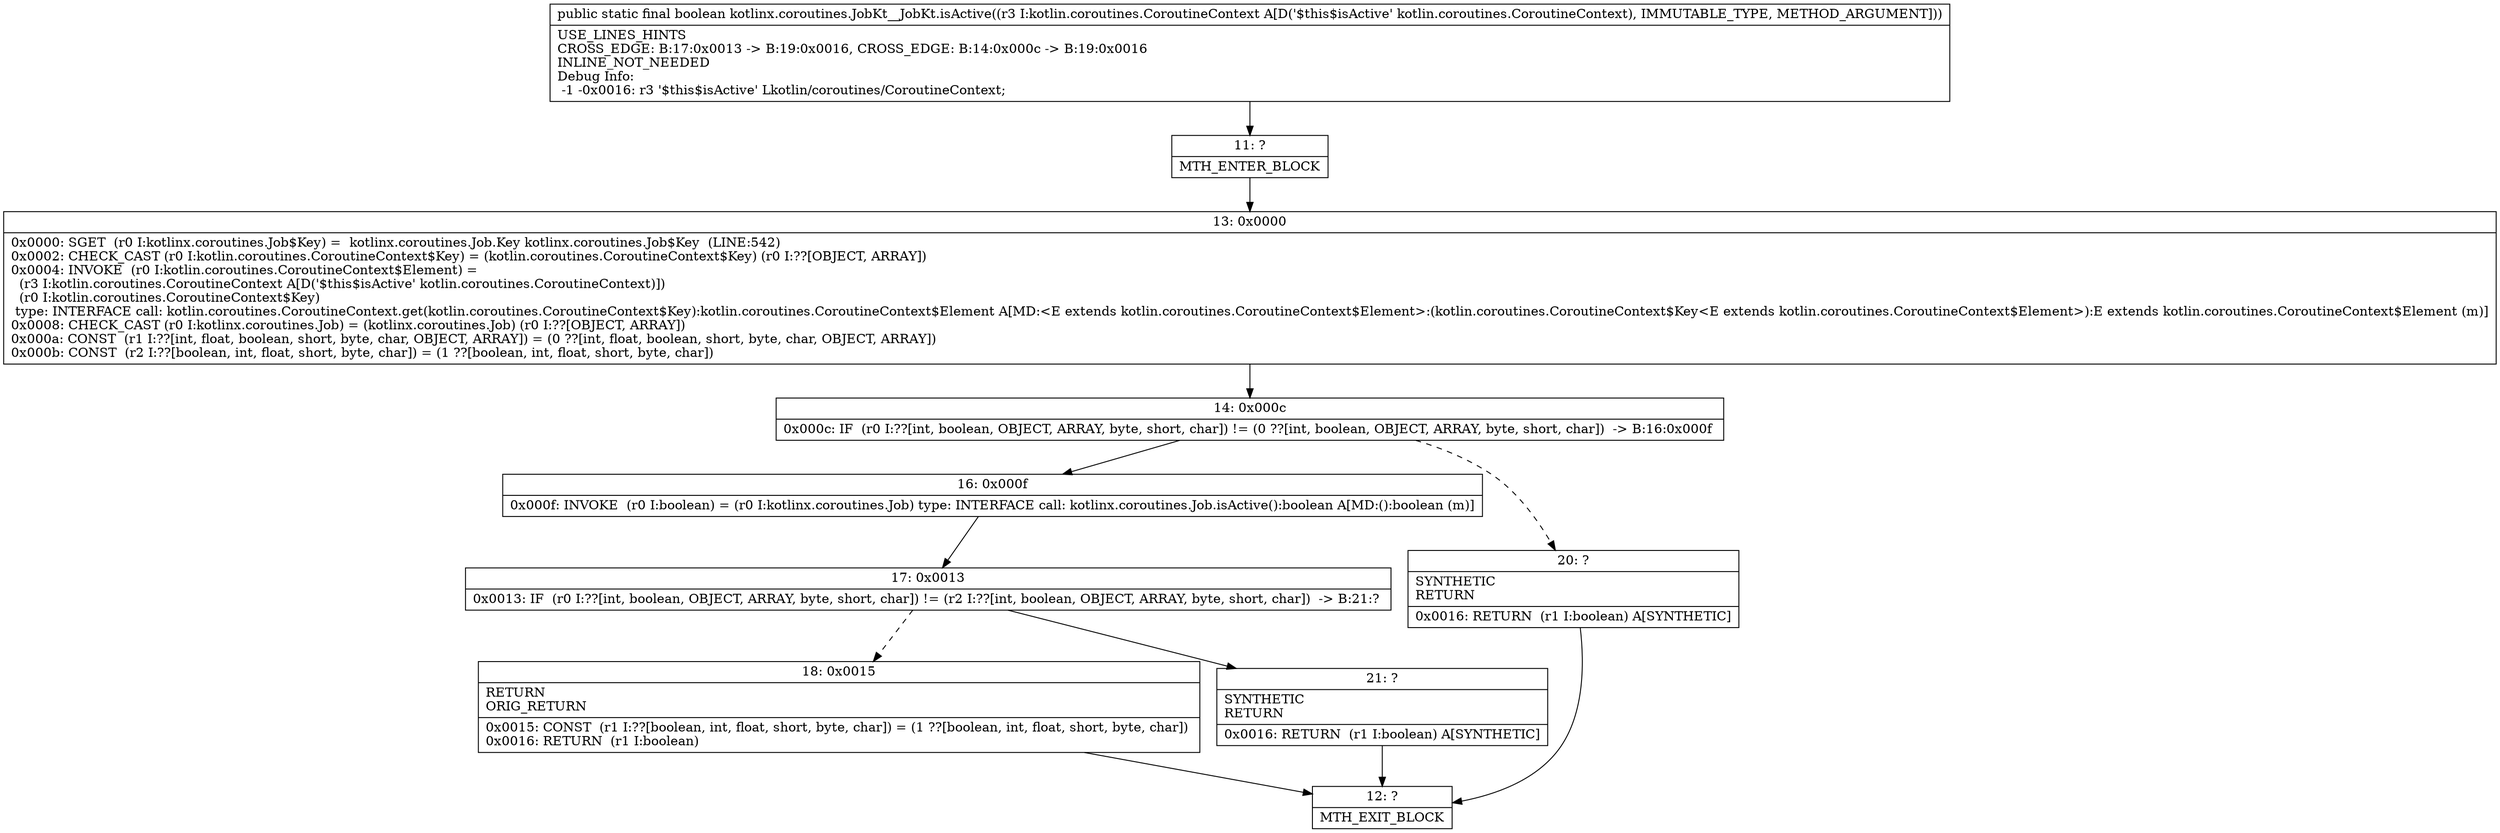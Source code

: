 digraph "CFG forkotlinx.coroutines.JobKt__JobKt.isActive(Lkotlin\/coroutines\/CoroutineContext;)Z" {
Node_11 [shape=record,label="{11\:\ ?|MTH_ENTER_BLOCK\l}"];
Node_13 [shape=record,label="{13\:\ 0x0000|0x0000: SGET  (r0 I:kotlinx.coroutines.Job$Key) =  kotlinx.coroutines.Job.Key kotlinx.coroutines.Job$Key  (LINE:542)\l0x0002: CHECK_CAST (r0 I:kotlin.coroutines.CoroutineContext$Key) = (kotlin.coroutines.CoroutineContext$Key) (r0 I:??[OBJECT, ARRAY]) \l0x0004: INVOKE  (r0 I:kotlin.coroutines.CoroutineContext$Element) = \l  (r3 I:kotlin.coroutines.CoroutineContext A[D('$this$isActive' kotlin.coroutines.CoroutineContext)])\l  (r0 I:kotlin.coroutines.CoroutineContext$Key)\l type: INTERFACE call: kotlin.coroutines.CoroutineContext.get(kotlin.coroutines.CoroutineContext$Key):kotlin.coroutines.CoroutineContext$Element A[MD:\<E extends kotlin.coroutines.CoroutineContext$Element\>:(kotlin.coroutines.CoroutineContext$Key\<E extends kotlin.coroutines.CoroutineContext$Element\>):E extends kotlin.coroutines.CoroutineContext$Element (m)]\l0x0008: CHECK_CAST (r0 I:kotlinx.coroutines.Job) = (kotlinx.coroutines.Job) (r0 I:??[OBJECT, ARRAY]) \l0x000a: CONST  (r1 I:??[int, float, boolean, short, byte, char, OBJECT, ARRAY]) = (0 ??[int, float, boolean, short, byte, char, OBJECT, ARRAY]) \l0x000b: CONST  (r2 I:??[boolean, int, float, short, byte, char]) = (1 ??[boolean, int, float, short, byte, char]) \l}"];
Node_14 [shape=record,label="{14\:\ 0x000c|0x000c: IF  (r0 I:??[int, boolean, OBJECT, ARRAY, byte, short, char]) != (0 ??[int, boolean, OBJECT, ARRAY, byte, short, char])  \-\> B:16:0x000f \l}"];
Node_16 [shape=record,label="{16\:\ 0x000f|0x000f: INVOKE  (r0 I:boolean) = (r0 I:kotlinx.coroutines.Job) type: INTERFACE call: kotlinx.coroutines.Job.isActive():boolean A[MD:():boolean (m)]\l}"];
Node_17 [shape=record,label="{17\:\ 0x0013|0x0013: IF  (r0 I:??[int, boolean, OBJECT, ARRAY, byte, short, char]) != (r2 I:??[int, boolean, OBJECT, ARRAY, byte, short, char])  \-\> B:21:? \l}"];
Node_18 [shape=record,label="{18\:\ 0x0015|RETURN\lORIG_RETURN\l|0x0015: CONST  (r1 I:??[boolean, int, float, short, byte, char]) = (1 ??[boolean, int, float, short, byte, char]) \l0x0016: RETURN  (r1 I:boolean) \l}"];
Node_12 [shape=record,label="{12\:\ ?|MTH_EXIT_BLOCK\l}"];
Node_21 [shape=record,label="{21\:\ ?|SYNTHETIC\lRETURN\l|0x0016: RETURN  (r1 I:boolean) A[SYNTHETIC]\l}"];
Node_20 [shape=record,label="{20\:\ ?|SYNTHETIC\lRETURN\l|0x0016: RETURN  (r1 I:boolean) A[SYNTHETIC]\l}"];
MethodNode[shape=record,label="{public static final boolean kotlinx.coroutines.JobKt__JobKt.isActive((r3 I:kotlin.coroutines.CoroutineContext A[D('$this$isActive' kotlin.coroutines.CoroutineContext), IMMUTABLE_TYPE, METHOD_ARGUMENT]))  | USE_LINES_HINTS\lCROSS_EDGE: B:17:0x0013 \-\> B:19:0x0016, CROSS_EDGE: B:14:0x000c \-\> B:19:0x0016\lINLINE_NOT_NEEDED\lDebug Info:\l  \-1 \-0x0016: r3 '$this$isActive' Lkotlin\/coroutines\/CoroutineContext;\l}"];
MethodNode -> Node_11;Node_11 -> Node_13;
Node_13 -> Node_14;
Node_14 -> Node_16;
Node_14 -> Node_20[style=dashed];
Node_16 -> Node_17;
Node_17 -> Node_18[style=dashed];
Node_17 -> Node_21;
Node_18 -> Node_12;
Node_21 -> Node_12;
Node_20 -> Node_12;
}

